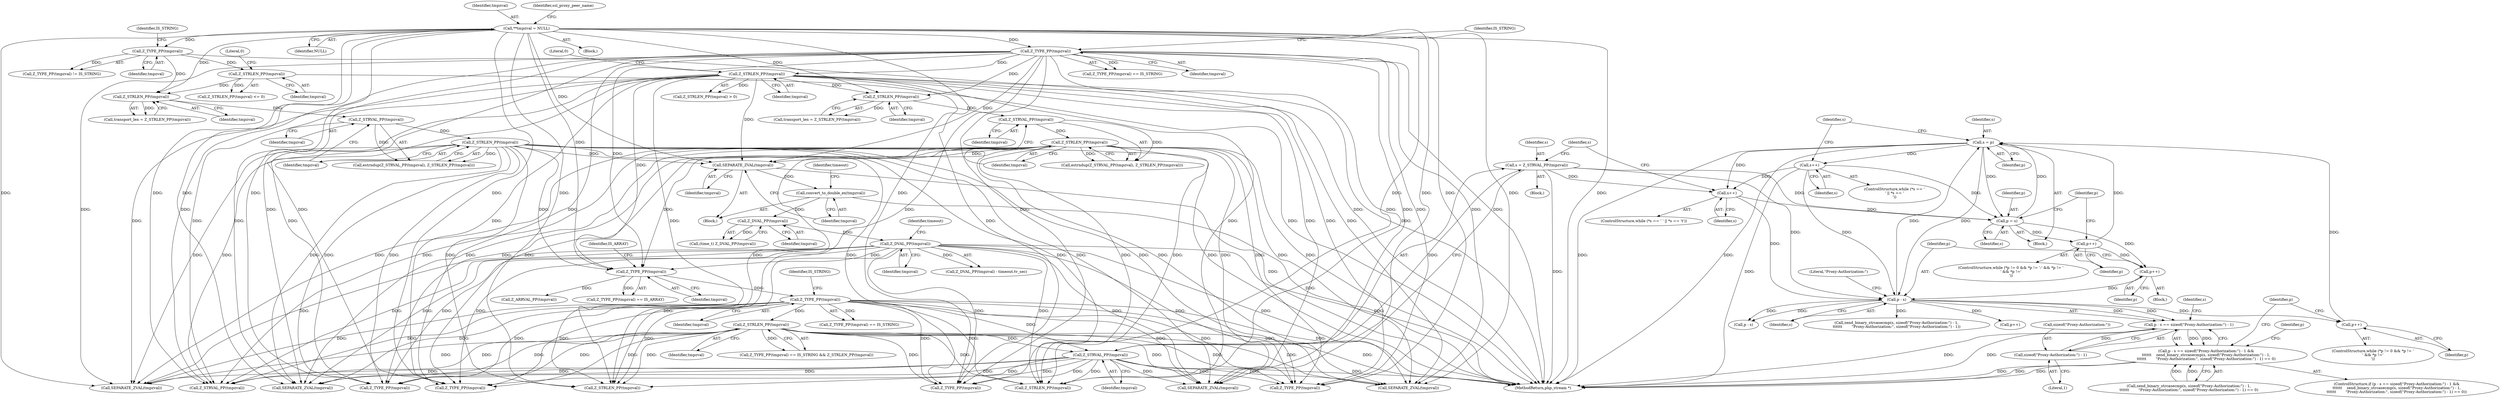 digraph "0_php-src_523f230c831d7b33353203fa34aee4e92ac12bba@API" {
"1000923" [label="(Call,p - s == sizeof(\"Proxy-Authorization:\") - 1)"];
"1000924" [label="(Call,p - s)"];
"1000919" [label="(Call,p++)"];
"1000911" [label="(Call,p++)"];
"1000888" [label="(Call,p = s)"];
"1000997" [label="(Call,s = p)"];
"1000995" [label="(Call,p++)"];
"1000870" [label="(Call,s = Z_STRVAL_PP(tmpzval))"];
"1000872" [label="(Call,Z_STRVAL_PP(tmpzval))"];
"1000864" [label="(Call,Z_TYPE_PP(tmpzval))"];
"1000676" [label="(Call,Z_TYPE_PP(tmpzval))"];
"1000459" [label="(Call,Z_TYPE_PP(tmpzval))"];
"1000192" [label="(Call,**tmpzval = NULL)"];
"1000383" [label="(Call,Z_STRLEN_PP(tmpzval))"];
"1000381" [label="(Call,Z_STRVAL_PP(tmpzval))"];
"1000376" [label="(Call,Z_STRLEN_PP(tmpzval))"];
"1000348" [label="(Call,Z_TYPE_PP(tmpzval))"];
"1000352" [label="(Call,Z_STRLEN_PP(tmpzval))"];
"1000479" [label="(Call,Z_STRLEN_PP(tmpzval))"];
"1000477" [label="(Call,Z_STRVAL_PP(tmpzval))"];
"1000472" [label="(Call,Z_STRLEN_PP(tmpzval))"];
"1000463" [label="(Call,Z_STRLEN_PP(tmpzval))"];
"1000536" [label="(Call,Z_DVAL_PP(tmpzval))"];
"1000526" [label="(Call,Z_DVAL_PP(tmpzval))"];
"1000518" [label="(Call,convert_to_double_ex(tmpzval))"];
"1000516" [label="(Call,SEPARATE_ZVAL(tmpzval))"];
"1000867" [label="(Call,Z_STRLEN_PP(tmpzval))"];
"1000886" [label="(Call,s++)"];
"1001010" [label="(Call,s++)"];
"1000927" [label="(Call,sizeof(\"Proxy-Authorization:\") - 1)"];
"1000922" [label="(Call,p - s == sizeof(\"Proxy-Authorization:\") - 1 &&\n\t\t\t\t\t\t    zend_binary_strcasecmp(s, sizeof(\"Proxy-Authorization:\") - 1,\n\t\t\t\t\t\t        \"Proxy-Authorization:\", sizeof(\"Proxy-Authorization:\") - 1) == 0)"];
"1000465" [label="(Literal,0)"];
"1000381" [label="(Call,Z_STRVAL_PP(tmpzval))"];
"1000354" [label="(Literal,0)"];
"1002317" [label="(Call,Z_TYPE_PP(tmpzval))"];
"1000687" [label="(Call,Z_ARRVAL_PP(tmpzval))"];
"1000889" [label="(Identifier,p)"];
"1000932" [label="(Call,zend_binary_strcasecmp(s, sizeof(\"Proxy-Authorization:\") - 1,\n\t\t\t\t\t\t        \"Proxy-Authorization:\", sizeof(\"Proxy-Authorization:\") - 1))"];
"1000462" [label="(Call,Z_STRLEN_PP(tmpzval) > 0)"];
"1000472" [label="(Call,Z_STRLEN_PP(tmpzval))"];
"1001011" [label="(Identifier,s)"];
"1000865" [label="(Identifier,tmpzval)"];
"1000478" [label="(Identifier,tmpzval)"];
"1000875" [label="(Block,)"];
"1000192" [label="(Call,**tmpzval = NULL)"];
"1000351" [label="(Call,Z_STRLEN_PP(tmpzval) <= 0)"];
"1002337" [label="(Call,Z_STRLEN_PP(tmpzval))"];
"1000886" [label="(Call,s++)"];
"1002853" [label="(Call,SEPARATE_ZVAL(tmpzval))"];
"1000458" [label="(Call,Z_TYPE_PP(tmpzval) == IS_STRING)"];
"1000880" [label="(Identifier,s)"];
"1000193" [label="(Identifier,tmpzval)"];
"1000927" [label="(Call,sizeof(\"Proxy-Authorization:\") - 1)"];
"1000920" [label="(Identifier,p)"];
"1003241" [label="(MethodReturn,php_stream *)"];
"1000867" [label="(Call,Z_STRLEN_PP(tmpzval))"];
"1000519" [label="(Identifier,tmpzval)"];
"1000477" [label="(Call,Z_STRVAL_PP(tmpzval))"];
"1000515" [label="(Block,)"];
"1000194" [label="(Identifier,NULL)"];
"1000872" [label="(Call,Z_STRVAL_PP(tmpzval))"];
"1000918" [label="(Block,)"];
"1000350" [label="(Identifier,IS_STRING)"];
"1000868" [label="(Identifier,tmpzval)"];
"1000929" [label="(Literal,\"Proxy-Authorization:\")"];
"1000922" [label="(Call,p - s == sizeof(\"Proxy-Authorization:\") - 1 &&\n\t\t\t\t\t\t    zend_binary_strcasecmp(s, sizeof(\"Proxy-Authorization:\") - 1,\n\t\t\t\t\t\t        \"Proxy-Authorization:\", sizeof(\"Proxy-Authorization:\") - 1) == 0)"];
"1000863" [label="(Call,Z_TYPE_PP(tmpzval) == IS_STRING)"];
"1000516" [label="(Call,SEPARATE_ZVAL(tmpzval))"];
"1000980" [label="(ControlStructure,while (*p != 0 && *p != '\r' && *p !='\n'))"];
"1000919" [label="(Call,p++)"];
"1000891" [label="(ControlStructure,while (*p != 0 && *p != ':' && *p != '\r' && *p !='\n'))"];
"1000960" [label="(Call,p++)"];
"1000999" [label="(Identifier,p)"];
"1000984" [label="(Identifier,p)"];
"1000376" [label="(Call,Z_STRLEN_PP(tmpzval))"];
"1000470" [label="(Call,transport_len = Z_STRLEN_PP(tmpzval))"];
"1001004" [label="(Identifier,s)"];
"1000473" [label="(Identifier,tmpzval)"];
"1000463" [label="(Call,Z_STRLEN_PP(tmpzval))"];
"1000678" [label="(Identifier,IS_ARRAY)"];
"1000536" [label="(Call,Z_DVAL_PP(tmpzval))"];
"1000460" [label="(Identifier,tmpzval)"];
"1000352" [label="(Call,Z_STRLEN_PP(tmpzval))"];
"1000459" [label="(Call,Z_TYPE_PP(tmpzval))"];
"1001399" [label="(Call,Z_TYPE_PP(tmpzval))"];
"1000998" [label="(Identifier,s)"];
"1000921" [label="(ControlStructure,if (p - s == sizeof(\"Proxy-Authorization:\") - 1 &&\n\t\t\t\t\t\t    zend_binary_strcasecmp(s, sizeof(\"Proxy-Authorization:\") - 1,\n\t\t\t\t\t\t        \"Proxy-Authorization:\", sizeof(\"Proxy-Authorization:\") - 1) == 0))"];
"1000925" [label="(Identifier,p)"];
"1002278" [label="(Call,Z_STRLEN_PP(tmpzval))"];
"1000353" [label="(Identifier,tmpzval)"];
"1000537" [label="(Identifier,tmpzval)"];
"1000539" [label="(Identifier,timeout)"];
"1000870" [label="(Call,s = Z_STRVAL_PP(tmpzval))"];
"1001166" [label="(Call,Z_TYPE_PP(tmpzval))"];
"1000873" [label="(Identifier,tmpzval)"];
"1000966" [label="(Call,p - s)"];
"1000374" [label="(Call,transport_len = Z_STRLEN_PP(tmpzval))"];
"1000888" [label="(Call,p = s)"];
"1000464" [label="(Identifier,tmpzval)"];
"1001143" [label="(Call,SEPARATE_ZVAL(tmpzval))"];
"1000347" [label="(Call,Z_TYPE_PP(tmpzval) != IS_STRING)"];
"1000349" [label="(Identifier,tmpzval)"];
"1000383" [label="(Call,Z_STRLEN_PP(tmpzval))"];
"1000522" [label="(Identifier,timeout)"];
"1000382" [label="(Identifier,tmpzval)"];
"1000197" [label="(Identifier,ssl_proxy_peer_name)"];
"1000479" [label="(Call,Z_STRLEN_PP(tmpzval))"];
"1000933" [label="(Identifier,s)"];
"1001010" [label="(Call,s++)"];
"1000995" [label="(Call,p++)"];
"1000931" [label="(Call,zend_binary_strcasecmp(s, sizeof(\"Proxy-Authorization:\") - 1,\n\t\t\t\t\t\t        \"Proxy-Authorization:\", sizeof(\"Proxy-Authorization:\") - 1) == 0)"];
"1000928" [label="(Call,sizeof(\"Proxy-Authorization:\"))"];
"1000949" [label="(Identifier,p)"];
"1002751" [label="(Call,SEPARATE_ZVAL(tmpzval))"];
"1000380" [label="(Call,estrndup(Z_STRVAL_PP(tmpzval), Z_STRLEN_PP(tmpzval)))"];
"1000876" [label="(ControlStructure,while (*s == ' ' || *s == '\t'))"];
"1000866" [label="(Identifier,IS_STRING)"];
"1000476" [label="(Call,estrndup(Z_STRVAL_PP(tmpzval), Z_STRLEN_PP(tmpzval)))"];
"1002365" [label="(Call,Z_STRVAL_PP(tmpzval))"];
"1000997" [label="(Call,s = p)"];
"1000480" [label="(Identifier,tmpzval)"];
"1001241" [label="(Call,SEPARATE_ZVAL(tmpzval))"];
"1000384" [label="(Identifier,tmpzval)"];
"1000912" [label="(Identifier,p)"];
"1000526" [label="(Call,Z_DVAL_PP(tmpzval))"];
"1000869" [label="(Block,)"];
"1000895" [label="(Identifier,p)"];
"1000871" [label="(Identifier,s)"];
"1000348" [label="(Call,Z_TYPE_PP(tmpzval))"];
"1000930" [label="(Literal,1)"];
"1000923" [label="(Call,p - s == sizeof(\"Proxy-Authorization:\") - 1)"];
"1000161" [label="(Block,)"];
"1000527" [label="(Identifier,tmpzval)"];
"1000675" [label="(Call,Z_TYPE_PP(tmpzval) == IS_ARRAY)"];
"1000517" [label="(Identifier,tmpzval)"];
"1000377" [label="(Identifier,tmpzval)"];
"1000864" [label="(Call,Z_TYPE_PP(tmpzval))"];
"1000911" [label="(Call,p++)"];
"1000862" [label="(Call,Z_TYPE_PP(tmpzval) == IS_STRING && Z_STRLEN_PP(tmpzval))"];
"1000996" [label="(Identifier,p)"];
"1000524" [label="(Call,(time_t) Z_DVAL_PP(tmpzval))"];
"1000461" [label="(Identifier,IS_STRING)"];
"1000924" [label="(Call,p - s)"];
"1000677" [label="(Identifier,tmpzval)"];
"1000535" [label="(Call,Z_DVAL_PP(tmpzval) - timeout.tv_sec)"];
"1000890" [label="(Identifier,s)"];
"1000676" [label="(Call,Z_TYPE_PP(tmpzval))"];
"1001000" [label="(ControlStructure,while (*s == '\r' || *s == '\n'))"];
"1000926" [label="(Identifier,s)"];
"1002264" [label="(Call,Z_TYPE_PP(tmpzval))"];
"1000887" [label="(Identifier,s)"];
"1000518" [label="(Call,convert_to_double_ex(tmpzval))"];
"1000923" -> "1000922"  [label="AST: "];
"1000923" -> "1000927"  [label="CFG: "];
"1000924" -> "1000923"  [label="AST: "];
"1000927" -> "1000923"  [label="AST: "];
"1000933" -> "1000923"  [label="CFG: "];
"1000922" -> "1000923"  [label="CFG: "];
"1000923" -> "1003241"  [label="DDG: "];
"1000923" -> "1003241"  [label="DDG: "];
"1000923" -> "1000922"  [label="DDG: "];
"1000923" -> "1000922"  [label="DDG: "];
"1000924" -> "1000923"  [label="DDG: "];
"1000924" -> "1000923"  [label="DDG: "];
"1000927" -> "1000923"  [label="DDG: "];
"1000924" -> "1000926"  [label="CFG: "];
"1000925" -> "1000924"  [label="AST: "];
"1000926" -> "1000924"  [label="AST: "];
"1000929" -> "1000924"  [label="CFG: "];
"1000919" -> "1000924"  [label="DDG: "];
"1000997" -> "1000924"  [label="DDG: "];
"1000870" -> "1000924"  [label="DDG: "];
"1000886" -> "1000924"  [label="DDG: "];
"1001010" -> "1000924"  [label="DDG: "];
"1000924" -> "1000932"  [label="DDG: "];
"1000924" -> "1000960"  [label="DDG: "];
"1000924" -> "1000966"  [label="DDG: "];
"1000924" -> "1000966"  [label="DDG: "];
"1000924" -> "1000995"  [label="DDG: "];
"1000924" -> "1000997"  [label="DDG: "];
"1000919" -> "1000918"  [label="AST: "];
"1000919" -> "1000920"  [label="CFG: "];
"1000920" -> "1000919"  [label="AST: "];
"1000925" -> "1000919"  [label="CFG: "];
"1000911" -> "1000919"  [label="DDG: "];
"1000888" -> "1000919"  [label="DDG: "];
"1000911" -> "1000891"  [label="AST: "];
"1000911" -> "1000912"  [label="CFG: "];
"1000912" -> "1000911"  [label="AST: "];
"1000895" -> "1000911"  [label="CFG: "];
"1000888" -> "1000911"  [label="DDG: "];
"1000911" -> "1000997"  [label="DDG: "];
"1000888" -> "1000875"  [label="AST: "];
"1000888" -> "1000890"  [label="CFG: "];
"1000889" -> "1000888"  [label="AST: "];
"1000890" -> "1000888"  [label="AST: "];
"1000895" -> "1000888"  [label="CFG: "];
"1000997" -> "1000888"  [label="DDG: "];
"1000870" -> "1000888"  [label="DDG: "];
"1000886" -> "1000888"  [label="DDG: "];
"1001010" -> "1000888"  [label="DDG: "];
"1000888" -> "1000997"  [label="DDG: "];
"1000997" -> "1000875"  [label="AST: "];
"1000997" -> "1000999"  [label="CFG: "];
"1000998" -> "1000997"  [label="AST: "];
"1000999" -> "1000997"  [label="AST: "];
"1001004" -> "1000997"  [label="CFG: "];
"1000997" -> "1003241"  [label="DDG: "];
"1000997" -> "1003241"  [label="DDG: "];
"1000997" -> "1000886"  [label="DDG: "];
"1000995" -> "1000997"  [label="DDG: "];
"1000997" -> "1001010"  [label="DDG: "];
"1000995" -> "1000980"  [label="AST: "];
"1000995" -> "1000996"  [label="CFG: "];
"1000996" -> "1000995"  [label="AST: "];
"1000984" -> "1000995"  [label="CFG: "];
"1000870" -> "1000869"  [label="AST: "];
"1000870" -> "1000872"  [label="CFG: "];
"1000871" -> "1000870"  [label="AST: "];
"1000872" -> "1000870"  [label="AST: "];
"1000880" -> "1000870"  [label="CFG: "];
"1000870" -> "1003241"  [label="DDG: "];
"1000872" -> "1000870"  [label="DDG: "];
"1000870" -> "1000886"  [label="DDG: "];
"1000872" -> "1000873"  [label="CFG: "];
"1000873" -> "1000872"  [label="AST: "];
"1000872" -> "1003241"  [label="DDG: "];
"1000864" -> "1000872"  [label="DDG: "];
"1000867" -> "1000872"  [label="DDG: "];
"1000872" -> "1001143"  [label="DDG: "];
"1000872" -> "1001166"  [label="DDG: "];
"1000872" -> "1001241"  [label="DDG: "];
"1000872" -> "1001399"  [label="DDG: "];
"1000872" -> "1002264"  [label="DDG: "];
"1000872" -> "1002278"  [label="DDG: "];
"1000872" -> "1002317"  [label="DDG: "];
"1000872" -> "1002337"  [label="DDG: "];
"1000872" -> "1002365"  [label="DDG: "];
"1000872" -> "1002751"  [label="DDG: "];
"1000872" -> "1002853"  [label="DDG: "];
"1000864" -> "1000863"  [label="AST: "];
"1000864" -> "1000865"  [label="CFG: "];
"1000865" -> "1000864"  [label="AST: "];
"1000866" -> "1000864"  [label="CFG: "];
"1000864" -> "1003241"  [label="DDG: "];
"1000864" -> "1000863"  [label="DDG: "];
"1000676" -> "1000864"  [label="DDG: "];
"1000864" -> "1000867"  [label="DDG: "];
"1000864" -> "1001143"  [label="DDG: "];
"1000864" -> "1001166"  [label="DDG: "];
"1000864" -> "1001241"  [label="DDG: "];
"1000864" -> "1001399"  [label="DDG: "];
"1000864" -> "1002264"  [label="DDG: "];
"1000864" -> "1002278"  [label="DDG: "];
"1000864" -> "1002317"  [label="DDG: "];
"1000864" -> "1002337"  [label="DDG: "];
"1000864" -> "1002365"  [label="DDG: "];
"1000864" -> "1002751"  [label="DDG: "];
"1000864" -> "1002853"  [label="DDG: "];
"1000676" -> "1000675"  [label="AST: "];
"1000676" -> "1000677"  [label="CFG: "];
"1000677" -> "1000676"  [label="AST: "];
"1000678" -> "1000676"  [label="CFG: "];
"1000676" -> "1000675"  [label="DDG: "];
"1000459" -> "1000676"  [label="DDG: "];
"1000383" -> "1000676"  [label="DDG: "];
"1000479" -> "1000676"  [label="DDG: "];
"1000463" -> "1000676"  [label="DDG: "];
"1000192" -> "1000676"  [label="DDG: "];
"1000536" -> "1000676"  [label="DDG: "];
"1000676" -> "1000687"  [label="DDG: "];
"1000459" -> "1000458"  [label="AST: "];
"1000459" -> "1000460"  [label="CFG: "];
"1000460" -> "1000459"  [label="AST: "];
"1000461" -> "1000459"  [label="CFG: "];
"1000459" -> "1003241"  [label="DDG: "];
"1000459" -> "1000458"  [label="DDG: "];
"1000192" -> "1000459"  [label="DDG: "];
"1000459" -> "1000463"  [label="DDG: "];
"1000459" -> "1000472"  [label="DDG: "];
"1000459" -> "1000516"  [label="DDG: "];
"1000459" -> "1001143"  [label="DDG: "];
"1000459" -> "1001166"  [label="DDG: "];
"1000459" -> "1001241"  [label="DDG: "];
"1000459" -> "1001399"  [label="DDG: "];
"1000459" -> "1002264"  [label="DDG: "];
"1000459" -> "1002278"  [label="DDG: "];
"1000459" -> "1002317"  [label="DDG: "];
"1000459" -> "1002337"  [label="DDG: "];
"1000459" -> "1002365"  [label="DDG: "];
"1000459" -> "1002751"  [label="DDG: "];
"1000459" -> "1002853"  [label="DDG: "];
"1000192" -> "1000161"  [label="AST: "];
"1000192" -> "1000194"  [label="CFG: "];
"1000193" -> "1000192"  [label="AST: "];
"1000194" -> "1000192"  [label="AST: "];
"1000197" -> "1000192"  [label="CFG: "];
"1000192" -> "1003241"  [label="DDG: "];
"1000192" -> "1000348"  [label="DDG: "];
"1000192" -> "1000376"  [label="DDG: "];
"1000192" -> "1000472"  [label="DDG: "];
"1000192" -> "1000516"  [label="DDG: "];
"1000192" -> "1001143"  [label="DDG: "];
"1000192" -> "1001166"  [label="DDG: "];
"1000192" -> "1001241"  [label="DDG: "];
"1000192" -> "1001399"  [label="DDG: "];
"1000192" -> "1002264"  [label="DDG: "];
"1000192" -> "1002278"  [label="DDG: "];
"1000192" -> "1002317"  [label="DDG: "];
"1000192" -> "1002337"  [label="DDG: "];
"1000192" -> "1002365"  [label="DDG: "];
"1000192" -> "1002751"  [label="DDG: "];
"1000192" -> "1002853"  [label="DDG: "];
"1000383" -> "1000380"  [label="AST: "];
"1000383" -> "1000384"  [label="CFG: "];
"1000384" -> "1000383"  [label="AST: "];
"1000380" -> "1000383"  [label="CFG: "];
"1000383" -> "1003241"  [label="DDG: "];
"1000383" -> "1000380"  [label="DDG: "];
"1000381" -> "1000383"  [label="DDG: "];
"1000383" -> "1000516"  [label="DDG: "];
"1000383" -> "1001143"  [label="DDG: "];
"1000383" -> "1001166"  [label="DDG: "];
"1000383" -> "1001241"  [label="DDG: "];
"1000383" -> "1001399"  [label="DDG: "];
"1000383" -> "1002264"  [label="DDG: "];
"1000383" -> "1002278"  [label="DDG: "];
"1000383" -> "1002317"  [label="DDG: "];
"1000383" -> "1002337"  [label="DDG: "];
"1000383" -> "1002365"  [label="DDG: "];
"1000383" -> "1002751"  [label="DDG: "];
"1000383" -> "1002853"  [label="DDG: "];
"1000381" -> "1000380"  [label="AST: "];
"1000381" -> "1000382"  [label="CFG: "];
"1000382" -> "1000381"  [label="AST: "];
"1000384" -> "1000381"  [label="CFG: "];
"1000381" -> "1000380"  [label="DDG: "];
"1000376" -> "1000381"  [label="DDG: "];
"1000376" -> "1000374"  [label="AST: "];
"1000376" -> "1000377"  [label="CFG: "];
"1000377" -> "1000376"  [label="AST: "];
"1000374" -> "1000376"  [label="CFG: "];
"1000376" -> "1000374"  [label="DDG: "];
"1000348" -> "1000376"  [label="DDG: "];
"1000352" -> "1000376"  [label="DDG: "];
"1000348" -> "1000347"  [label="AST: "];
"1000348" -> "1000349"  [label="CFG: "];
"1000349" -> "1000348"  [label="AST: "];
"1000350" -> "1000348"  [label="CFG: "];
"1000348" -> "1003241"  [label="DDG: "];
"1000348" -> "1000347"  [label="DDG: "];
"1000348" -> "1000352"  [label="DDG: "];
"1000352" -> "1000351"  [label="AST: "];
"1000352" -> "1000353"  [label="CFG: "];
"1000353" -> "1000352"  [label="AST: "];
"1000354" -> "1000352"  [label="CFG: "];
"1000352" -> "1003241"  [label="DDG: "];
"1000352" -> "1000351"  [label="DDG: "];
"1000479" -> "1000476"  [label="AST: "];
"1000479" -> "1000480"  [label="CFG: "];
"1000480" -> "1000479"  [label="AST: "];
"1000476" -> "1000479"  [label="CFG: "];
"1000479" -> "1003241"  [label="DDG: "];
"1000479" -> "1000476"  [label="DDG: "];
"1000477" -> "1000479"  [label="DDG: "];
"1000479" -> "1000516"  [label="DDG: "];
"1000479" -> "1001143"  [label="DDG: "];
"1000479" -> "1001166"  [label="DDG: "];
"1000479" -> "1001241"  [label="DDG: "];
"1000479" -> "1001399"  [label="DDG: "];
"1000479" -> "1002264"  [label="DDG: "];
"1000479" -> "1002278"  [label="DDG: "];
"1000479" -> "1002317"  [label="DDG: "];
"1000479" -> "1002337"  [label="DDG: "];
"1000479" -> "1002365"  [label="DDG: "];
"1000479" -> "1002751"  [label="DDG: "];
"1000479" -> "1002853"  [label="DDG: "];
"1000477" -> "1000476"  [label="AST: "];
"1000477" -> "1000478"  [label="CFG: "];
"1000478" -> "1000477"  [label="AST: "];
"1000480" -> "1000477"  [label="CFG: "];
"1000477" -> "1000476"  [label="DDG: "];
"1000472" -> "1000477"  [label="DDG: "];
"1000472" -> "1000470"  [label="AST: "];
"1000472" -> "1000473"  [label="CFG: "];
"1000473" -> "1000472"  [label="AST: "];
"1000470" -> "1000472"  [label="CFG: "];
"1000472" -> "1000470"  [label="DDG: "];
"1000463" -> "1000472"  [label="DDG: "];
"1000463" -> "1000462"  [label="AST: "];
"1000463" -> "1000464"  [label="CFG: "];
"1000464" -> "1000463"  [label="AST: "];
"1000465" -> "1000463"  [label="CFG: "];
"1000463" -> "1003241"  [label="DDG: "];
"1000463" -> "1000462"  [label="DDG: "];
"1000463" -> "1000516"  [label="DDG: "];
"1000463" -> "1001143"  [label="DDG: "];
"1000463" -> "1001166"  [label="DDG: "];
"1000463" -> "1001241"  [label="DDG: "];
"1000463" -> "1001399"  [label="DDG: "];
"1000463" -> "1002264"  [label="DDG: "];
"1000463" -> "1002278"  [label="DDG: "];
"1000463" -> "1002317"  [label="DDG: "];
"1000463" -> "1002337"  [label="DDG: "];
"1000463" -> "1002365"  [label="DDG: "];
"1000463" -> "1002751"  [label="DDG: "];
"1000463" -> "1002853"  [label="DDG: "];
"1000536" -> "1000535"  [label="AST: "];
"1000536" -> "1000537"  [label="CFG: "];
"1000537" -> "1000536"  [label="AST: "];
"1000539" -> "1000536"  [label="CFG: "];
"1000536" -> "1003241"  [label="DDG: "];
"1000536" -> "1000535"  [label="DDG: "];
"1000526" -> "1000536"  [label="DDG: "];
"1000536" -> "1001143"  [label="DDG: "];
"1000536" -> "1001166"  [label="DDG: "];
"1000536" -> "1001241"  [label="DDG: "];
"1000536" -> "1001399"  [label="DDG: "];
"1000536" -> "1002264"  [label="DDG: "];
"1000536" -> "1002278"  [label="DDG: "];
"1000536" -> "1002317"  [label="DDG: "];
"1000536" -> "1002337"  [label="DDG: "];
"1000536" -> "1002365"  [label="DDG: "];
"1000536" -> "1002751"  [label="DDG: "];
"1000536" -> "1002853"  [label="DDG: "];
"1000526" -> "1000524"  [label="AST: "];
"1000526" -> "1000527"  [label="CFG: "];
"1000527" -> "1000526"  [label="AST: "];
"1000524" -> "1000526"  [label="CFG: "];
"1000526" -> "1000524"  [label="DDG: "];
"1000518" -> "1000526"  [label="DDG: "];
"1000518" -> "1000515"  [label="AST: "];
"1000518" -> "1000519"  [label="CFG: "];
"1000519" -> "1000518"  [label="AST: "];
"1000522" -> "1000518"  [label="CFG: "];
"1000518" -> "1003241"  [label="DDG: "];
"1000516" -> "1000518"  [label="DDG: "];
"1000516" -> "1000515"  [label="AST: "];
"1000516" -> "1000517"  [label="CFG: "];
"1000517" -> "1000516"  [label="AST: "];
"1000519" -> "1000516"  [label="CFG: "];
"1000516" -> "1003241"  [label="DDG: "];
"1000867" -> "1000862"  [label="AST: "];
"1000867" -> "1000868"  [label="CFG: "];
"1000868" -> "1000867"  [label="AST: "];
"1000862" -> "1000867"  [label="CFG: "];
"1000867" -> "1003241"  [label="DDG: "];
"1000867" -> "1000862"  [label="DDG: "];
"1000867" -> "1001143"  [label="DDG: "];
"1000867" -> "1001166"  [label="DDG: "];
"1000867" -> "1001241"  [label="DDG: "];
"1000867" -> "1001399"  [label="DDG: "];
"1000867" -> "1002264"  [label="DDG: "];
"1000867" -> "1002278"  [label="DDG: "];
"1000867" -> "1002317"  [label="DDG: "];
"1000867" -> "1002337"  [label="DDG: "];
"1000867" -> "1002365"  [label="DDG: "];
"1000867" -> "1002751"  [label="DDG: "];
"1000867" -> "1002853"  [label="DDG: "];
"1000886" -> "1000876"  [label="AST: "];
"1000886" -> "1000887"  [label="CFG: "];
"1000887" -> "1000886"  [label="AST: "];
"1000880" -> "1000886"  [label="CFG: "];
"1001010" -> "1000886"  [label="DDG: "];
"1001010" -> "1001000"  [label="AST: "];
"1001010" -> "1001011"  [label="CFG: "];
"1001011" -> "1001010"  [label="AST: "];
"1001004" -> "1001010"  [label="CFG: "];
"1001010" -> "1003241"  [label="DDG: "];
"1000927" -> "1000930"  [label="CFG: "];
"1000928" -> "1000927"  [label="AST: "];
"1000930" -> "1000927"  [label="AST: "];
"1000922" -> "1000921"  [label="AST: "];
"1000922" -> "1000931"  [label="CFG: "];
"1000931" -> "1000922"  [label="AST: "];
"1000949" -> "1000922"  [label="CFG: "];
"1000984" -> "1000922"  [label="CFG: "];
"1000922" -> "1003241"  [label="DDG: "];
"1000922" -> "1003241"  [label="DDG: "];
"1000922" -> "1003241"  [label="DDG: "];
"1000931" -> "1000922"  [label="DDG: "];
"1000931" -> "1000922"  [label="DDG: "];
}
